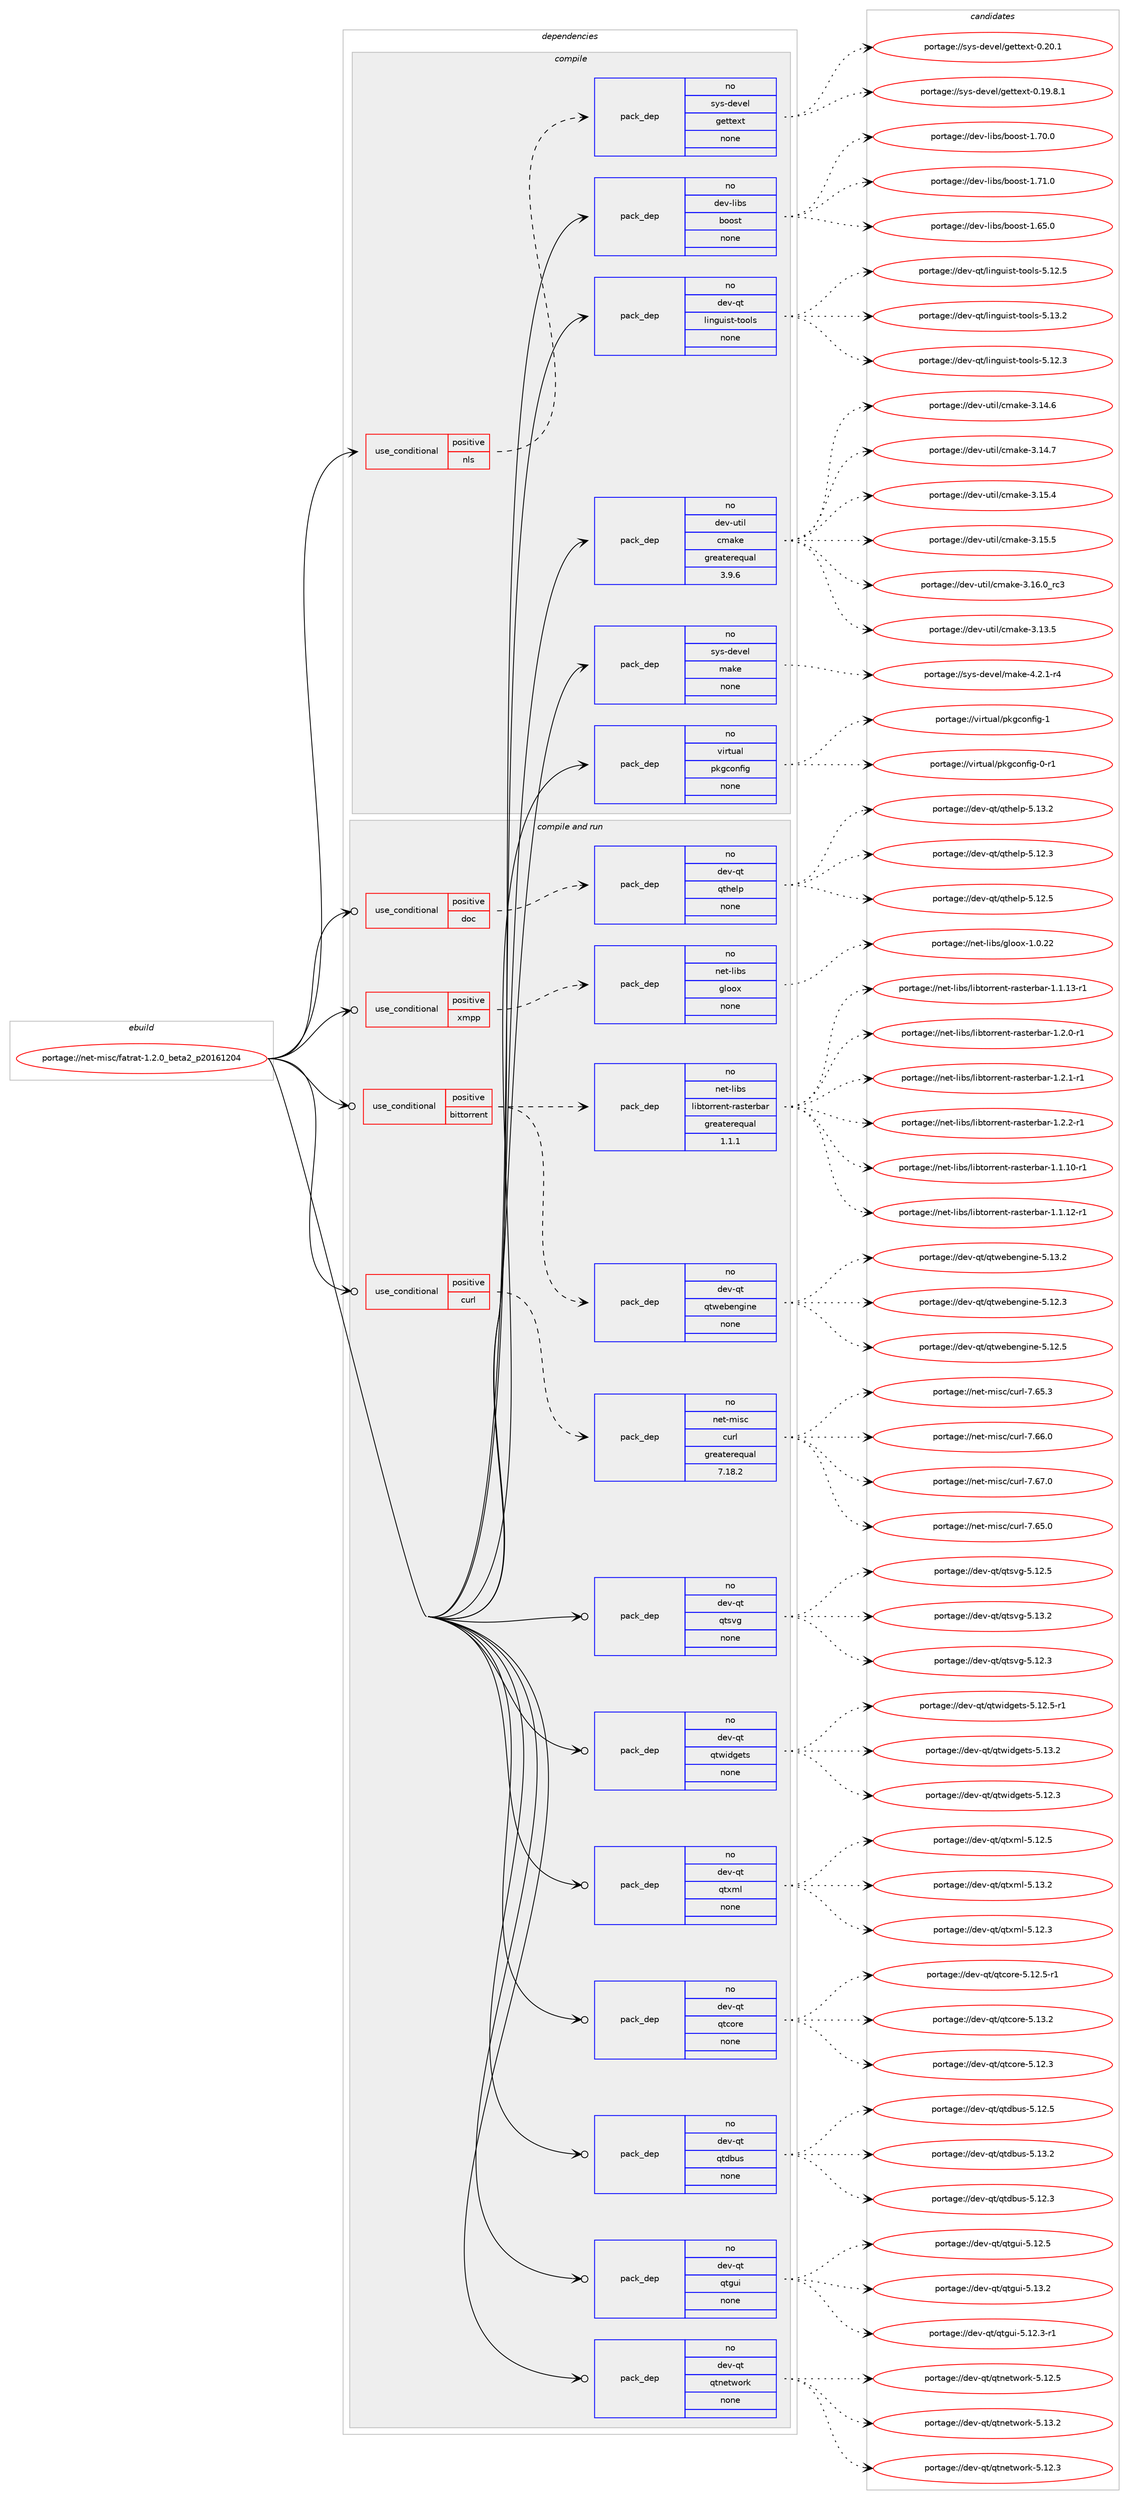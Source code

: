 digraph prolog {

# *************
# Graph options
# *************

newrank=true;
concentrate=true;
compound=true;
graph [rankdir=LR,fontname=Helvetica,fontsize=10,ranksep=1.5];#, ranksep=2.5, nodesep=0.2];
edge  [arrowhead=vee];
node  [fontname=Helvetica,fontsize=10];

# **********
# The ebuild
# **********

subgraph cluster_leftcol {
color=gray;
rank=same;
label=<<i>ebuild</i>>;
id [label="portage://net-misc/fatrat-1.2.0_beta2_p20161204", color=red, width=4, href="../net-misc/fatrat-1.2.0_beta2_p20161204.svg"];
}

# ****************
# The dependencies
# ****************

subgraph cluster_midcol {
color=gray;
label=<<i>dependencies</i>>;
subgraph cluster_compile {
fillcolor="#eeeeee";
style=filled;
label=<<i>compile</i>>;
subgraph cond91557 {
dependency365775 [label=<<TABLE BORDER="0" CELLBORDER="1" CELLSPACING="0" CELLPADDING="4"><TR><TD ROWSPAN="3" CELLPADDING="10">use_conditional</TD></TR><TR><TD>positive</TD></TR><TR><TD>nls</TD></TR></TABLE>>, shape=none, color=red];
subgraph pack268125 {
dependency365776 [label=<<TABLE BORDER="0" CELLBORDER="1" CELLSPACING="0" CELLPADDING="4" WIDTH="220"><TR><TD ROWSPAN="6" CELLPADDING="30">pack_dep</TD></TR><TR><TD WIDTH="110">no</TD></TR><TR><TD>sys-devel</TD></TR><TR><TD>gettext</TD></TR><TR><TD>none</TD></TR><TR><TD></TD></TR></TABLE>>, shape=none, color=blue];
}
dependency365775:e -> dependency365776:w [weight=20,style="dashed",arrowhead="vee"];
}
id:e -> dependency365775:w [weight=20,style="solid",arrowhead="vee"];
subgraph pack268126 {
dependency365777 [label=<<TABLE BORDER="0" CELLBORDER="1" CELLSPACING="0" CELLPADDING="4" WIDTH="220"><TR><TD ROWSPAN="6" CELLPADDING="30">pack_dep</TD></TR><TR><TD WIDTH="110">no</TD></TR><TR><TD>dev-libs</TD></TR><TR><TD>boost</TD></TR><TR><TD>none</TD></TR><TR><TD></TD></TR></TABLE>>, shape=none, color=blue];
}
id:e -> dependency365777:w [weight=20,style="solid",arrowhead="vee"];
subgraph pack268127 {
dependency365778 [label=<<TABLE BORDER="0" CELLBORDER="1" CELLSPACING="0" CELLPADDING="4" WIDTH="220"><TR><TD ROWSPAN="6" CELLPADDING="30">pack_dep</TD></TR><TR><TD WIDTH="110">no</TD></TR><TR><TD>dev-qt</TD></TR><TR><TD>linguist-tools</TD></TR><TR><TD>none</TD></TR><TR><TD></TD></TR></TABLE>>, shape=none, color=blue];
}
id:e -> dependency365778:w [weight=20,style="solid",arrowhead="vee"];
subgraph pack268128 {
dependency365779 [label=<<TABLE BORDER="0" CELLBORDER="1" CELLSPACING="0" CELLPADDING="4" WIDTH="220"><TR><TD ROWSPAN="6" CELLPADDING="30">pack_dep</TD></TR><TR><TD WIDTH="110">no</TD></TR><TR><TD>dev-util</TD></TR><TR><TD>cmake</TD></TR><TR><TD>greaterequal</TD></TR><TR><TD>3.9.6</TD></TR></TABLE>>, shape=none, color=blue];
}
id:e -> dependency365779:w [weight=20,style="solid",arrowhead="vee"];
subgraph pack268129 {
dependency365780 [label=<<TABLE BORDER="0" CELLBORDER="1" CELLSPACING="0" CELLPADDING="4" WIDTH="220"><TR><TD ROWSPAN="6" CELLPADDING="30">pack_dep</TD></TR><TR><TD WIDTH="110">no</TD></TR><TR><TD>sys-devel</TD></TR><TR><TD>make</TD></TR><TR><TD>none</TD></TR><TR><TD></TD></TR></TABLE>>, shape=none, color=blue];
}
id:e -> dependency365780:w [weight=20,style="solid",arrowhead="vee"];
subgraph pack268130 {
dependency365781 [label=<<TABLE BORDER="0" CELLBORDER="1" CELLSPACING="0" CELLPADDING="4" WIDTH="220"><TR><TD ROWSPAN="6" CELLPADDING="30">pack_dep</TD></TR><TR><TD WIDTH="110">no</TD></TR><TR><TD>virtual</TD></TR><TR><TD>pkgconfig</TD></TR><TR><TD>none</TD></TR><TR><TD></TD></TR></TABLE>>, shape=none, color=blue];
}
id:e -> dependency365781:w [weight=20,style="solid",arrowhead="vee"];
}
subgraph cluster_compileandrun {
fillcolor="#eeeeee";
style=filled;
label=<<i>compile and run</i>>;
subgraph cond91558 {
dependency365782 [label=<<TABLE BORDER="0" CELLBORDER="1" CELLSPACING="0" CELLPADDING="4"><TR><TD ROWSPAN="3" CELLPADDING="10">use_conditional</TD></TR><TR><TD>positive</TD></TR><TR><TD>bittorrent</TD></TR></TABLE>>, shape=none, color=red];
subgraph pack268131 {
dependency365783 [label=<<TABLE BORDER="0" CELLBORDER="1" CELLSPACING="0" CELLPADDING="4" WIDTH="220"><TR><TD ROWSPAN="6" CELLPADDING="30">pack_dep</TD></TR><TR><TD WIDTH="110">no</TD></TR><TR><TD>dev-qt</TD></TR><TR><TD>qtwebengine</TD></TR><TR><TD>none</TD></TR><TR><TD></TD></TR></TABLE>>, shape=none, color=blue];
}
dependency365782:e -> dependency365783:w [weight=20,style="dashed",arrowhead="vee"];
subgraph pack268132 {
dependency365784 [label=<<TABLE BORDER="0" CELLBORDER="1" CELLSPACING="0" CELLPADDING="4" WIDTH="220"><TR><TD ROWSPAN="6" CELLPADDING="30">pack_dep</TD></TR><TR><TD WIDTH="110">no</TD></TR><TR><TD>net-libs</TD></TR><TR><TD>libtorrent-rasterbar</TD></TR><TR><TD>greaterequal</TD></TR><TR><TD>1.1.1</TD></TR></TABLE>>, shape=none, color=blue];
}
dependency365782:e -> dependency365784:w [weight=20,style="dashed",arrowhead="vee"];
}
id:e -> dependency365782:w [weight=20,style="solid",arrowhead="odotvee"];
subgraph cond91559 {
dependency365785 [label=<<TABLE BORDER="0" CELLBORDER="1" CELLSPACING="0" CELLPADDING="4"><TR><TD ROWSPAN="3" CELLPADDING="10">use_conditional</TD></TR><TR><TD>positive</TD></TR><TR><TD>curl</TD></TR></TABLE>>, shape=none, color=red];
subgraph pack268133 {
dependency365786 [label=<<TABLE BORDER="0" CELLBORDER="1" CELLSPACING="0" CELLPADDING="4" WIDTH="220"><TR><TD ROWSPAN="6" CELLPADDING="30">pack_dep</TD></TR><TR><TD WIDTH="110">no</TD></TR><TR><TD>net-misc</TD></TR><TR><TD>curl</TD></TR><TR><TD>greaterequal</TD></TR><TR><TD>7.18.2</TD></TR></TABLE>>, shape=none, color=blue];
}
dependency365785:e -> dependency365786:w [weight=20,style="dashed",arrowhead="vee"];
}
id:e -> dependency365785:w [weight=20,style="solid",arrowhead="odotvee"];
subgraph cond91560 {
dependency365787 [label=<<TABLE BORDER="0" CELLBORDER="1" CELLSPACING="0" CELLPADDING="4"><TR><TD ROWSPAN="3" CELLPADDING="10">use_conditional</TD></TR><TR><TD>positive</TD></TR><TR><TD>doc</TD></TR></TABLE>>, shape=none, color=red];
subgraph pack268134 {
dependency365788 [label=<<TABLE BORDER="0" CELLBORDER="1" CELLSPACING="0" CELLPADDING="4" WIDTH="220"><TR><TD ROWSPAN="6" CELLPADDING="30">pack_dep</TD></TR><TR><TD WIDTH="110">no</TD></TR><TR><TD>dev-qt</TD></TR><TR><TD>qthelp</TD></TR><TR><TD>none</TD></TR><TR><TD></TD></TR></TABLE>>, shape=none, color=blue];
}
dependency365787:e -> dependency365788:w [weight=20,style="dashed",arrowhead="vee"];
}
id:e -> dependency365787:w [weight=20,style="solid",arrowhead="odotvee"];
subgraph cond91561 {
dependency365789 [label=<<TABLE BORDER="0" CELLBORDER="1" CELLSPACING="0" CELLPADDING="4"><TR><TD ROWSPAN="3" CELLPADDING="10">use_conditional</TD></TR><TR><TD>positive</TD></TR><TR><TD>xmpp</TD></TR></TABLE>>, shape=none, color=red];
subgraph pack268135 {
dependency365790 [label=<<TABLE BORDER="0" CELLBORDER="1" CELLSPACING="0" CELLPADDING="4" WIDTH="220"><TR><TD ROWSPAN="6" CELLPADDING="30">pack_dep</TD></TR><TR><TD WIDTH="110">no</TD></TR><TR><TD>net-libs</TD></TR><TR><TD>gloox</TD></TR><TR><TD>none</TD></TR><TR><TD></TD></TR></TABLE>>, shape=none, color=blue];
}
dependency365789:e -> dependency365790:w [weight=20,style="dashed",arrowhead="vee"];
}
id:e -> dependency365789:w [weight=20,style="solid",arrowhead="odotvee"];
subgraph pack268136 {
dependency365791 [label=<<TABLE BORDER="0" CELLBORDER="1" CELLSPACING="0" CELLPADDING="4" WIDTH="220"><TR><TD ROWSPAN="6" CELLPADDING="30">pack_dep</TD></TR><TR><TD WIDTH="110">no</TD></TR><TR><TD>dev-qt</TD></TR><TR><TD>qtcore</TD></TR><TR><TD>none</TD></TR><TR><TD></TD></TR></TABLE>>, shape=none, color=blue];
}
id:e -> dependency365791:w [weight=20,style="solid",arrowhead="odotvee"];
subgraph pack268137 {
dependency365792 [label=<<TABLE BORDER="0" CELLBORDER="1" CELLSPACING="0" CELLPADDING="4" WIDTH="220"><TR><TD ROWSPAN="6" CELLPADDING="30">pack_dep</TD></TR><TR><TD WIDTH="110">no</TD></TR><TR><TD>dev-qt</TD></TR><TR><TD>qtdbus</TD></TR><TR><TD>none</TD></TR><TR><TD></TD></TR></TABLE>>, shape=none, color=blue];
}
id:e -> dependency365792:w [weight=20,style="solid",arrowhead="odotvee"];
subgraph pack268138 {
dependency365793 [label=<<TABLE BORDER="0" CELLBORDER="1" CELLSPACING="0" CELLPADDING="4" WIDTH="220"><TR><TD ROWSPAN="6" CELLPADDING="30">pack_dep</TD></TR><TR><TD WIDTH="110">no</TD></TR><TR><TD>dev-qt</TD></TR><TR><TD>qtgui</TD></TR><TR><TD>none</TD></TR><TR><TD></TD></TR></TABLE>>, shape=none, color=blue];
}
id:e -> dependency365793:w [weight=20,style="solid",arrowhead="odotvee"];
subgraph pack268139 {
dependency365794 [label=<<TABLE BORDER="0" CELLBORDER="1" CELLSPACING="0" CELLPADDING="4" WIDTH="220"><TR><TD ROWSPAN="6" CELLPADDING="30">pack_dep</TD></TR><TR><TD WIDTH="110">no</TD></TR><TR><TD>dev-qt</TD></TR><TR><TD>qtnetwork</TD></TR><TR><TD>none</TD></TR><TR><TD></TD></TR></TABLE>>, shape=none, color=blue];
}
id:e -> dependency365794:w [weight=20,style="solid",arrowhead="odotvee"];
subgraph pack268140 {
dependency365795 [label=<<TABLE BORDER="0" CELLBORDER="1" CELLSPACING="0" CELLPADDING="4" WIDTH="220"><TR><TD ROWSPAN="6" CELLPADDING="30">pack_dep</TD></TR><TR><TD WIDTH="110">no</TD></TR><TR><TD>dev-qt</TD></TR><TR><TD>qtsvg</TD></TR><TR><TD>none</TD></TR><TR><TD></TD></TR></TABLE>>, shape=none, color=blue];
}
id:e -> dependency365795:w [weight=20,style="solid",arrowhead="odotvee"];
subgraph pack268141 {
dependency365796 [label=<<TABLE BORDER="0" CELLBORDER="1" CELLSPACING="0" CELLPADDING="4" WIDTH="220"><TR><TD ROWSPAN="6" CELLPADDING="30">pack_dep</TD></TR><TR><TD WIDTH="110">no</TD></TR><TR><TD>dev-qt</TD></TR><TR><TD>qtwidgets</TD></TR><TR><TD>none</TD></TR><TR><TD></TD></TR></TABLE>>, shape=none, color=blue];
}
id:e -> dependency365796:w [weight=20,style="solid",arrowhead="odotvee"];
subgraph pack268142 {
dependency365797 [label=<<TABLE BORDER="0" CELLBORDER="1" CELLSPACING="0" CELLPADDING="4" WIDTH="220"><TR><TD ROWSPAN="6" CELLPADDING="30">pack_dep</TD></TR><TR><TD WIDTH="110">no</TD></TR><TR><TD>dev-qt</TD></TR><TR><TD>qtxml</TD></TR><TR><TD>none</TD></TR><TR><TD></TD></TR></TABLE>>, shape=none, color=blue];
}
id:e -> dependency365797:w [weight=20,style="solid",arrowhead="odotvee"];
}
subgraph cluster_run {
fillcolor="#eeeeee";
style=filled;
label=<<i>run</i>>;
}
}

# **************
# The candidates
# **************

subgraph cluster_choices {
rank=same;
color=gray;
label=<<i>candidates</i>>;

subgraph choice268125 {
color=black;
nodesep=1;
choiceportage1151211154510010111810110847103101116116101120116454846495746564649 [label="portage://sys-devel/gettext-0.19.8.1", color=red, width=4,href="../sys-devel/gettext-0.19.8.1.svg"];
choiceportage115121115451001011181011084710310111611610112011645484650484649 [label="portage://sys-devel/gettext-0.20.1", color=red, width=4,href="../sys-devel/gettext-0.20.1.svg"];
dependency365776:e -> choiceportage1151211154510010111810110847103101116116101120116454846495746564649:w [style=dotted,weight="100"];
dependency365776:e -> choiceportage115121115451001011181011084710310111611610112011645484650484649:w [style=dotted,weight="100"];
}
subgraph choice268126 {
color=black;
nodesep=1;
choiceportage1001011184510810598115479811111111511645494654534648 [label="portage://dev-libs/boost-1.65.0", color=red, width=4,href="../dev-libs/boost-1.65.0.svg"];
choiceportage1001011184510810598115479811111111511645494655484648 [label="portage://dev-libs/boost-1.70.0", color=red, width=4,href="../dev-libs/boost-1.70.0.svg"];
choiceportage1001011184510810598115479811111111511645494655494648 [label="portage://dev-libs/boost-1.71.0", color=red, width=4,href="../dev-libs/boost-1.71.0.svg"];
dependency365777:e -> choiceportage1001011184510810598115479811111111511645494654534648:w [style=dotted,weight="100"];
dependency365777:e -> choiceportage1001011184510810598115479811111111511645494655484648:w [style=dotted,weight="100"];
dependency365777:e -> choiceportage1001011184510810598115479811111111511645494655494648:w [style=dotted,weight="100"];
}
subgraph choice268127 {
color=black;
nodesep=1;
choiceportage10010111845113116471081051101031171051151164511611111110811545534649504651 [label="portage://dev-qt/linguist-tools-5.12.3", color=red, width=4,href="../dev-qt/linguist-tools-5.12.3.svg"];
choiceportage10010111845113116471081051101031171051151164511611111110811545534649504653 [label="portage://dev-qt/linguist-tools-5.12.5", color=red, width=4,href="../dev-qt/linguist-tools-5.12.5.svg"];
choiceportage10010111845113116471081051101031171051151164511611111110811545534649514650 [label="portage://dev-qt/linguist-tools-5.13.2", color=red, width=4,href="../dev-qt/linguist-tools-5.13.2.svg"];
dependency365778:e -> choiceportage10010111845113116471081051101031171051151164511611111110811545534649504651:w [style=dotted,weight="100"];
dependency365778:e -> choiceportage10010111845113116471081051101031171051151164511611111110811545534649504653:w [style=dotted,weight="100"];
dependency365778:e -> choiceportage10010111845113116471081051101031171051151164511611111110811545534649514650:w [style=dotted,weight="100"];
}
subgraph choice268128 {
color=black;
nodesep=1;
choiceportage1001011184511711610510847991099710710145514649514653 [label="portage://dev-util/cmake-3.13.5", color=red, width=4,href="../dev-util/cmake-3.13.5.svg"];
choiceportage1001011184511711610510847991099710710145514649524654 [label="portage://dev-util/cmake-3.14.6", color=red, width=4,href="../dev-util/cmake-3.14.6.svg"];
choiceportage1001011184511711610510847991099710710145514649524655 [label="portage://dev-util/cmake-3.14.7", color=red, width=4,href="../dev-util/cmake-3.14.7.svg"];
choiceportage1001011184511711610510847991099710710145514649534652 [label="portage://dev-util/cmake-3.15.4", color=red, width=4,href="../dev-util/cmake-3.15.4.svg"];
choiceportage1001011184511711610510847991099710710145514649534653 [label="portage://dev-util/cmake-3.15.5", color=red, width=4,href="../dev-util/cmake-3.15.5.svg"];
choiceportage1001011184511711610510847991099710710145514649544648951149951 [label="portage://dev-util/cmake-3.16.0_rc3", color=red, width=4,href="../dev-util/cmake-3.16.0_rc3.svg"];
dependency365779:e -> choiceportage1001011184511711610510847991099710710145514649514653:w [style=dotted,weight="100"];
dependency365779:e -> choiceportage1001011184511711610510847991099710710145514649524654:w [style=dotted,weight="100"];
dependency365779:e -> choiceportage1001011184511711610510847991099710710145514649524655:w [style=dotted,weight="100"];
dependency365779:e -> choiceportage1001011184511711610510847991099710710145514649534652:w [style=dotted,weight="100"];
dependency365779:e -> choiceportage1001011184511711610510847991099710710145514649534653:w [style=dotted,weight="100"];
dependency365779:e -> choiceportage1001011184511711610510847991099710710145514649544648951149951:w [style=dotted,weight="100"];
}
subgraph choice268129 {
color=black;
nodesep=1;
choiceportage1151211154510010111810110847109971071014552465046494511452 [label="portage://sys-devel/make-4.2.1-r4", color=red, width=4,href="../sys-devel/make-4.2.1-r4.svg"];
dependency365780:e -> choiceportage1151211154510010111810110847109971071014552465046494511452:w [style=dotted,weight="100"];
}
subgraph choice268130 {
color=black;
nodesep=1;
choiceportage11810511411611797108471121071039911111010210510345484511449 [label="portage://virtual/pkgconfig-0-r1", color=red, width=4,href="../virtual/pkgconfig-0-r1.svg"];
choiceportage1181051141161179710847112107103991111101021051034549 [label="portage://virtual/pkgconfig-1", color=red, width=4,href="../virtual/pkgconfig-1.svg"];
dependency365781:e -> choiceportage11810511411611797108471121071039911111010210510345484511449:w [style=dotted,weight="100"];
dependency365781:e -> choiceportage1181051141161179710847112107103991111101021051034549:w [style=dotted,weight="100"];
}
subgraph choice268131 {
color=black;
nodesep=1;
choiceportage10010111845113116471131161191019810111010310511010145534649504651 [label="portage://dev-qt/qtwebengine-5.12.3", color=red, width=4,href="../dev-qt/qtwebengine-5.12.3.svg"];
choiceportage10010111845113116471131161191019810111010310511010145534649504653 [label="portage://dev-qt/qtwebengine-5.12.5", color=red, width=4,href="../dev-qt/qtwebengine-5.12.5.svg"];
choiceportage10010111845113116471131161191019810111010310511010145534649514650 [label="portage://dev-qt/qtwebengine-5.13.2", color=red, width=4,href="../dev-qt/qtwebengine-5.13.2.svg"];
dependency365783:e -> choiceportage10010111845113116471131161191019810111010310511010145534649504651:w [style=dotted,weight="100"];
dependency365783:e -> choiceportage10010111845113116471131161191019810111010310511010145534649504653:w [style=dotted,weight="100"];
dependency365783:e -> choiceportage10010111845113116471131161191019810111010310511010145534649514650:w [style=dotted,weight="100"];
}
subgraph choice268132 {
color=black;
nodesep=1;
choiceportage1101011164510810598115471081059811611111411410111011645114971151161011149897114454946494649484511449 [label="portage://net-libs/libtorrent-rasterbar-1.1.10-r1", color=red, width=4,href="../net-libs/libtorrent-rasterbar-1.1.10-r1.svg"];
choiceportage1101011164510810598115471081059811611111411410111011645114971151161011149897114454946494649504511449 [label="portage://net-libs/libtorrent-rasterbar-1.1.12-r1", color=red, width=4,href="../net-libs/libtorrent-rasterbar-1.1.12-r1.svg"];
choiceportage1101011164510810598115471081059811611111411410111011645114971151161011149897114454946494649514511449 [label="portage://net-libs/libtorrent-rasterbar-1.1.13-r1", color=red, width=4,href="../net-libs/libtorrent-rasterbar-1.1.13-r1.svg"];
choiceportage11010111645108105981154710810598116111114114101110116451149711511610111498971144549465046484511449 [label="portage://net-libs/libtorrent-rasterbar-1.2.0-r1", color=red, width=4,href="../net-libs/libtorrent-rasterbar-1.2.0-r1.svg"];
choiceportage11010111645108105981154710810598116111114114101110116451149711511610111498971144549465046494511449 [label="portage://net-libs/libtorrent-rasterbar-1.2.1-r1", color=red, width=4,href="../net-libs/libtorrent-rasterbar-1.2.1-r1.svg"];
choiceportage11010111645108105981154710810598116111114114101110116451149711511610111498971144549465046504511449 [label="portage://net-libs/libtorrent-rasterbar-1.2.2-r1", color=red, width=4,href="../net-libs/libtorrent-rasterbar-1.2.2-r1.svg"];
dependency365784:e -> choiceportage1101011164510810598115471081059811611111411410111011645114971151161011149897114454946494649484511449:w [style=dotted,weight="100"];
dependency365784:e -> choiceportage1101011164510810598115471081059811611111411410111011645114971151161011149897114454946494649504511449:w [style=dotted,weight="100"];
dependency365784:e -> choiceportage1101011164510810598115471081059811611111411410111011645114971151161011149897114454946494649514511449:w [style=dotted,weight="100"];
dependency365784:e -> choiceportage11010111645108105981154710810598116111114114101110116451149711511610111498971144549465046484511449:w [style=dotted,weight="100"];
dependency365784:e -> choiceportage11010111645108105981154710810598116111114114101110116451149711511610111498971144549465046494511449:w [style=dotted,weight="100"];
dependency365784:e -> choiceportage11010111645108105981154710810598116111114114101110116451149711511610111498971144549465046504511449:w [style=dotted,weight="100"];
}
subgraph choice268133 {
color=black;
nodesep=1;
choiceportage1101011164510910511599479911711410845554654534648 [label="portage://net-misc/curl-7.65.0", color=red, width=4,href="../net-misc/curl-7.65.0.svg"];
choiceportage1101011164510910511599479911711410845554654534651 [label="portage://net-misc/curl-7.65.3", color=red, width=4,href="../net-misc/curl-7.65.3.svg"];
choiceportage1101011164510910511599479911711410845554654544648 [label="portage://net-misc/curl-7.66.0", color=red, width=4,href="../net-misc/curl-7.66.0.svg"];
choiceportage1101011164510910511599479911711410845554654554648 [label="portage://net-misc/curl-7.67.0", color=red, width=4,href="../net-misc/curl-7.67.0.svg"];
dependency365786:e -> choiceportage1101011164510910511599479911711410845554654534648:w [style=dotted,weight="100"];
dependency365786:e -> choiceportage1101011164510910511599479911711410845554654534651:w [style=dotted,weight="100"];
dependency365786:e -> choiceportage1101011164510910511599479911711410845554654544648:w [style=dotted,weight="100"];
dependency365786:e -> choiceportage1101011164510910511599479911711410845554654554648:w [style=dotted,weight="100"];
}
subgraph choice268134 {
color=black;
nodesep=1;
choiceportage100101118451131164711311610410110811245534649504651 [label="portage://dev-qt/qthelp-5.12.3", color=red, width=4,href="../dev-qt/qthelp-5.12.3.svg"];
choiceportage100101118451131164711311610410110811245534649504653 [label="portage://dev-qt/qthelp-5.12.5", color=red, width=4,href="../dev-qt/qthelp-5.12.5.svg"];
choiceportage100101118451131164711311610410110811245534649514650 [label="portage://dev-qt/qthelp-5.13.2", color=red, width=4,href="../dev-qt/qthelp-5.13.2.svg"];
dependency365788:e -> choiceportage100101118451131164711311610410110811245534649504651:w [style=dotted,weight="100"];
dependency365788:e -> choiceportage100101118451131164711311610410110811245534649504653:w [style=dotted,weight="100"];
dependency365788:e -> choiceportage100101118451131164711311610410110811245534649514650:w [style=dotted,weight="100"];
}
subgraph choice268135 {
color=black;
nodesep=1;
choiceportage11010111645108105981154710310811111112045494648465050 [label="portage://net-libs/gloox-1.0.22", color=red, width=4,href="../net-libs/gloox-1.0.22.svg"];
dependency365790:e -> choiceportage11010111645108105981154710310811111112045494648465050:w [style=dotted,weight="100"];
}
subgraph choice268136 {
color=black;
nodesep=1;
choiceportage10010111845113116471131169911111410145534649504651 [label="portage://dev-qt/qtcore-5.12.3", color=red, width=4,href="../dev-qt/qtcore-5.12.3.svg"];
choiceportage100101118451131164711311699111114101455346495046534511449 [label="portage://dev-qt/qtcore-5.12.5-r1", color=red, width=4,href="../dev-qt/qtcore-5.12.5-r1.svg"];
choiceportage10010111845113116471131169911111410145534649514650 [label="portage://dev-qt/qtcore-5.13.2", color=red, width=4,href="../dev-qt/qtcore-5.13.2.svg"];
dependency365791:e -> choiceportage10010111845113116471131169911111410145534649504651:w [style=dotted,weight="100"];
dependency365791:e -> choiceportage100101118451131164711311699111114101455346495046534511449:w [style=dotted,weight="100"];
dependency365791:e -> choiceportage10010111845113116471131169911111410145534649514650:w [style=dotted,weight="100"];
}
subgraph choice268137 {
color=black;
nodesep=1;
choiceportage10010111845113116471131161009811711545534649504651 [label="portage://dev-qt/qtdbus-5.12.3", color=red, width=4,href="../dev-qt/qtdbus-5.12.3.svg"];
choiceportage10010111845113116471131161009811711545534649504653 [label="portage://dev-qt/qtdbus-5.12.5", color=red, width=4,href="../dev-qt/qtdbus-5.12.5.svg"];
choiceportage10010111845113116471131161009811711545534649514650 [label="portage://dev-qt/qtdbus-5.13.2", color=red, width=4,href="../dev-qt/qtdbus-5.13.2.svg"];
dependency365792:e -> choiceportage10010111845113116471131161009811711545534649504651:w [style=dotted,weight="100"];
dependency365792:e -> choiceportage10010111845113116471131161009811711545534649504653:w [style=dotted,weight="100"];
dependency365792:e -> choiceportage10010111845113116471131161009811711545534649514650:w [style=dotted,weight="100"];
}
subgraph choice268138 {
color=black;
nodesep=1;
choiceportage1001011184511311647113116103117105455346495046514511449 [label="portage://dev-qt/qtgui-5.12.3-r1", color=red, width=4,href="../dev-qt/qtgui-5.12.3-r1.svg"];
choiceportage100101118451131164711311610311710545534649504653 [label="portage://dev-qt/qtgui-5.12.5", color=red, width=4,href="../dev-qt/qtgui-5.12.5.svg"];
choiceportage100101118451131164711311610311710545534649514650 [label="portage://dev-qt/qtgui-5.13.2", color=red, width=4,href="../dev-qt/qtgui-5.13.2.svg"];
dependency365793:e -> choiceportage1001011184511311647113116103117105455346495046514511449:w [style=dotted,weight="100"];
dependency365793:e -> choiceportage100101118451131164711311610311710545534649504653:w [style=dotted,weight="100"];
dependency365793:e -> choiceportage100101118451131164711311610311710545534649514650:w [style=dotted,weight="100"];
}
subgraph choice268139 {
color=black;
nodesep=1;
choiceportage100101118451131164711311611010111611911111410745534649504651 [label="portage://dev-qt/qtnetwork-5.12.3", color=red, width=4,href="../dev-qt/qtnetwork-5.12.3.svg"];
choiceportage100101118451131164711311611010111611911111410745534649504653 [label="portage://dev-qt/qtnetwork-5.12.5", color=red, width=4,href="../dev-qt/qtnetwork-5.12.5.svg"];
choiceportage100101118451131164711311611010111611911111410745534649514650 [label="portage://dev-qt/qtnetwork-5.13.2", color=red, width=4,href="../dev-qt/qtnetwork-5.13.2.svg"];
dependency365794:e -> choiceportage100101118451131164711311611010111611911111410745534649504651:w [style=dotted,weight="100"];
dependency365794:e -> choiceportage100101118451131164711311611010111611911111410745534649504653:w [style=dotted,weight="100"];
dependency365794:e -> choiceportage100101118451131164711311611010111611911111410745534649514650:w [style=dotted,weight="100"];
}
subgraph choice268140 {
color=black;
nodesep=1;
choiceportage100101118451131164711311611511810345534649504651 [label="portage://dev-qt/qtsvg-5.12.3", color=red, width=4,href="../dev-qt/qtsvg-5.12.3.svg"];
choiceportage100101118451131164711311611511810345534649504653 [label="portage://dev-qt/qtsvg-5.12.5", color=red, width=4,href="../dev-qt/qtsvg-5.12.5.svg"];
choiceportage100101118451131164711311611511810345534649514650 [label="portage://dev-qt/qtsvg-5.13.2", color=red, width=4,href="../dev-qt/qtsvg-5.13.2.svg"];
dependency365795:e -> choiceportage100101118451131164711311611511810345534649504651:w [style=dotted,weight="100"];
dependency365795:e -> choiceportage100101118451131164711311611511810345534649504653:w [style=dotted,weight="100"];
dependency365795:e -> choiceportage100101118451131164711311611511810345534649514650:w [style=dotted,weight="100"];
}
subgraph choice268141 {
color=black;
nodesep=1;
choiceportage100101118451131164711311611910510010310111611545534649504651 [label="portage://dev-qt/qtwidgets-5.12.3", color=red, width=4,href="../dev-qt/qtwidgets-5.12.3.svg"];
choiceportage1001011184511311647113116119105100103101116115455346495046534511449 [label="portage://dev-qt/qtwidgets-5.12.5-r1", color=red, width=4,href="../dev-qt/qtwidgets-5.12.5-r1.svg"];
choiceportage100101118451131164711311611910510010310111611545534649514650 [label="portage://dev-qt/qtwidgets-5.13.2", color=red, width=4,href="../dev-qt/qtwidgets-5.13.2.svg"];
dependency365796:e -> choiceportage100101118451131164711311611910510010310111611545534649504651:w [style=dotted,weight="100"];
dependency365796:e -> choiceportage1001011184511311647113116119105100103101116115455346495046534511449:w [style=dotted,weight="100"];
dependency365796:e -> choiceportage100101118451131164711311611910510010310111611545534649514650:w [style=dotted,weight="100"];
}
subgraph choice268142 {
color=black;
nodesep=1;
choiceportage100101118451131164711311612010910845534649504651 [label="portage://dev-qt/qtxml-5.12.3", color=red, width=4,href="../dev-qt/qtxml-5.12.3.svg"];
choiceportage100101118451131164711311612010910845534649504653 [label="portage://dev-qt/qtxml-5.12.5", color=red, width=4,href="../dev-qt/qtxml-5.12.5.svg"];
choiceportage100101118451131164711311612010910845534649514650 [label="portage://dev-qt/qtxml-5.13.2", color=red, width=4,href="../dev-qt/qtxml-5.13.2.svg"];
dependency365797:e -> choiceportage100101118451131164711311612010910845534649504651:w [style=dotted,weight="100"];
dependency365797:e -> choiceportage100101118451131164711311612010910845534649504653:w [style=dotted,weight="100"];
dependency365797:e -> choiceportage100101118451131164711311612010910845534649514650:w [style=dotted,weight="100"];
}
}

}
